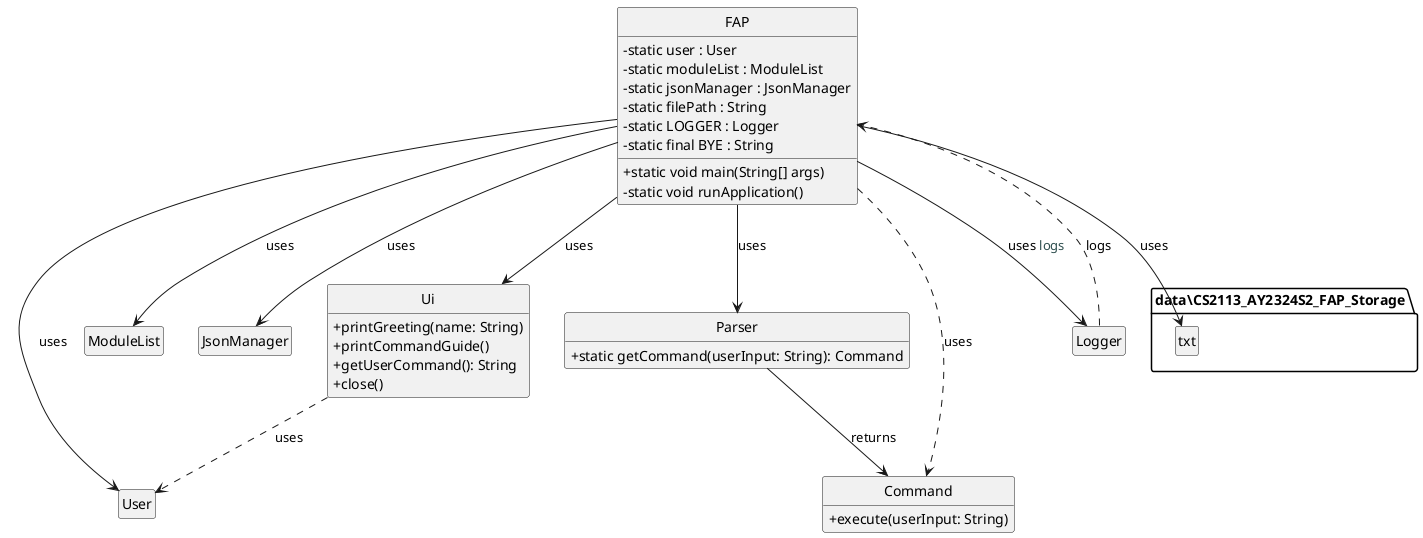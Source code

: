 @startuml
skinparam classAttributeIconSize 0
hide empty members
hide circle

' Definition of classes
class FAP {
    - static user : User
    - static moduleList : ModuleList
    - static jsonManager : JsonManager
    - static filePath : String
    - static LOGGER : Logger
    - static final BYE : String
    + static void main(String[] args)
    - static void runApplication()
}

class User {
}

class ModuleList {
}

class JsonManager {
}

class Ui {
    + printGreeting(name: String)
    + printCommandGuide()
    + getUserCommand(): String
    + close()
}

class Parser {
    + static getCommand(userInput: String): Command
}

class Command {
    + execute(userInput: String)
}

' Relationships
FAP --> User : uses
FAP --> ModuleList : uses
FAP --> JsonManager : uses
FAP --> "data\CS2113_AY2324S2_FAP_Storage.txt" : uses
FAP --> Logger : uses <color:DarkSlateGray>logs</color>
FAP --> Ui : uses
FAP --> Parser : uses
FAP ..> Command : uses
Ui ..> User : uses
Parser --> Command : returns
Logger ..> FAP : logs

@enduml
